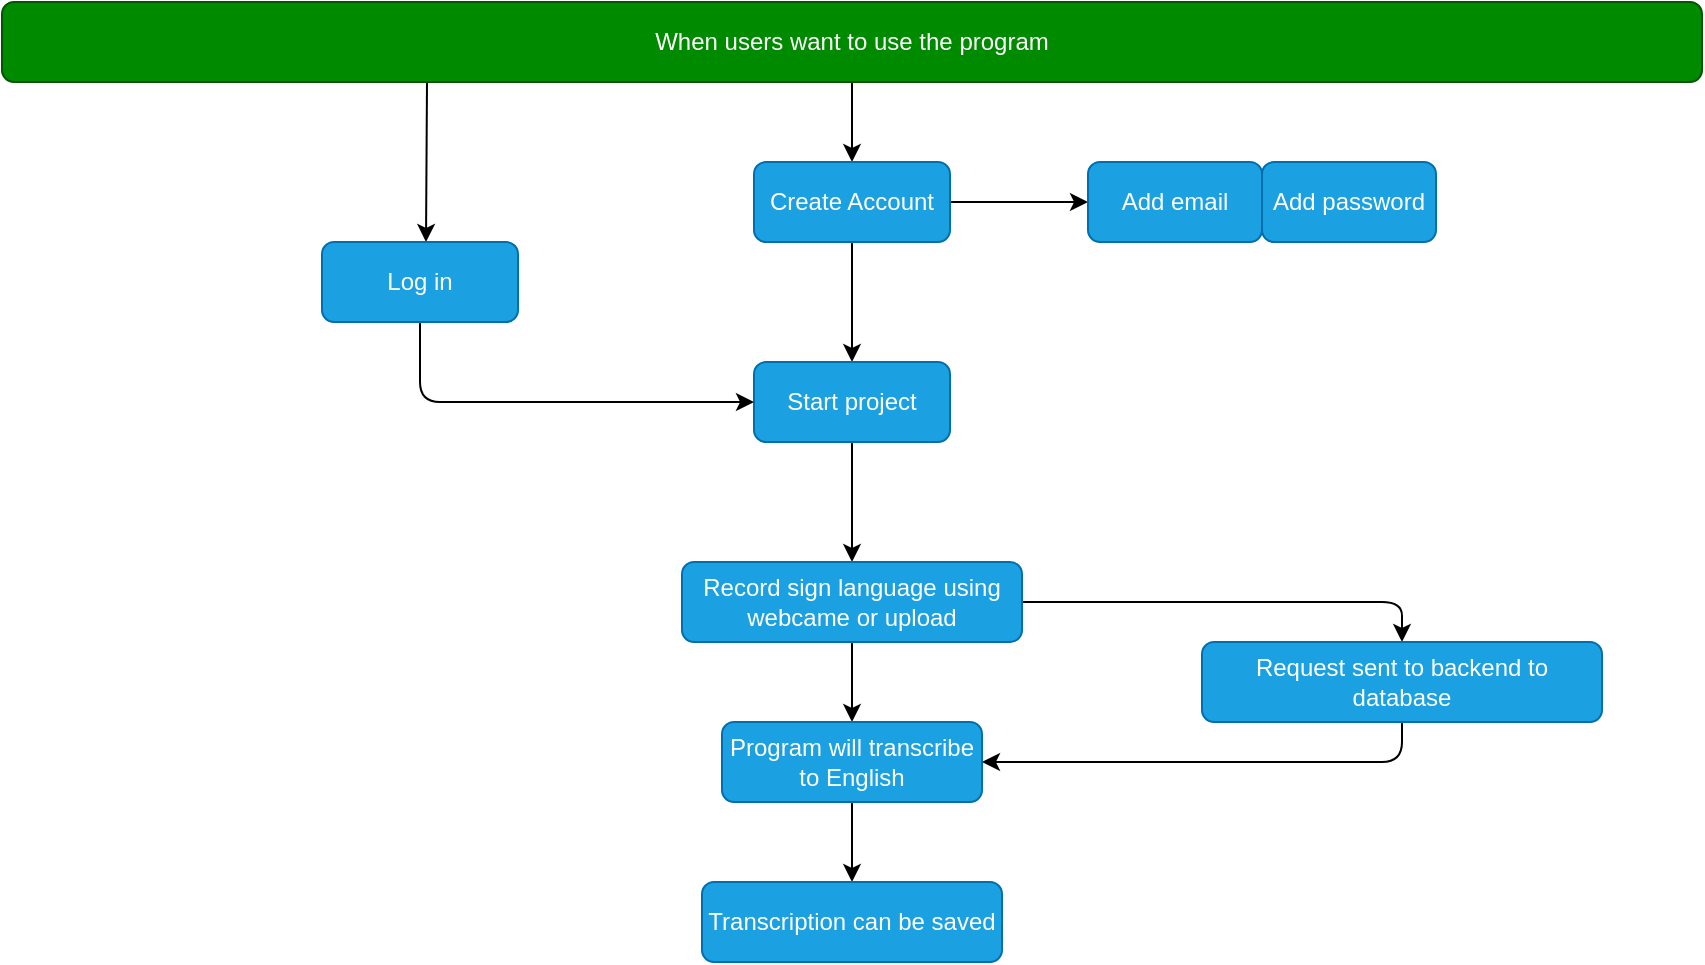 <mxfile>
    <diagram id="lgd_V7ZOP8TSFXVDYfEW" name="Page-1">
        <mxGraphModel dx="1135" dy="643" grid="1" gridSize="10" guides="1" tooltips="1" connect="1" arrows="1" fold="1" page="1" pageScale="1" pageWidth="850" pageHeight="1100" math="0" shadow="0">
            <root>
                <mxCell id="0"/>
                <mxCell id="1" parent="0"/>
                <mxCell id="6" style="edgeStyle=none;html=1;" edge="1" parent="1" source="2">
                    <mxGeometry relative="1" as="geometry">
                        <mxPoint x="425" y="120" as="targetPoint"/>
                    </mxGeometry>
                </mxCell>
                <mxCell id="32" style="edgeStyle=orthogonalEdgeStyle;rounded=1;html=1;exitX=0.25;exitY=1;exitDx=0;exitDy=0;strokeColor=default;" edge="1" parent="1" source="2">
                    <mxGeometry relative="1" as="geometry">
                        <mxPoint x="212" y="160" as="targetPoint"/>
                    </mxGeometry>
                </mxCell>
                <mxCell id="2" value="When users want to use the program" style="rounded=1;whiteSpace=wrap;html=1;fillColor=#008a00;fontColor=#ffffff;strokeColor=#005700;" vertex="1" parent="1">
                    <mxGeometry y="40" width="850" height="40" as="geometry"/>
                </mxCell>
                <mxCell id="10" value="" style="edgeStyle=none;html=1;" edge="1" parent="1" source="7" target="9">
                    <mxGeometry relative="1" as="geometry"/>
                </mxCell>
                <mxCell id="16" style="edgeStyle=orthogonalEdgeStyle;rounded=1;html=1;entryX=0.5;entryY=0;entryDx=0;entryDy=0;strokeColor=default;" edge="1" parent="1" source="7" target="15">
                    <mxGeometry relative="1" as="geometry"/>
                </mxCell>
                <mxCell id="7" value="Create Account" style="rounded=1;whiteSpace=wrap;html=1;fillColor=#1ba1e2;fontColor=#ffffff;strokeColor=#006EAF;" vertex="1" parent="1">
                    <mxGeometry x="376" y="120" width="98" height="40" as="geometry"/>
                </mxCell>
                <mxCell id="9" value="Add email" style="whiteSpace=wrap;html=1;fillColor=#1ba1e2;strokeColor=#006EAF;fontColor=#ffffff;rounded=1;" vertex="1" parent="1">
                    <mxGeometry x="543" y="120" width="87" height="40" as="geometry"/>
                </mxCell>
                <mxCell id="11" value="Add password" style="whiteSpace=wrap;html=1;fillColor=#1ba1e2;strokeColor=#006EAF;fontColor=#ffffff;rounded=1;" vertex="1" parent="1">
                    <mxGeometry x="630" y="120" width="87" height="40" as="geometry"/>
                </mxCell>
                <mxCell id="17" style="edgeStyle=orthogonalEdgeStyle;rounded=1;html=1;strokeColor=default;" edge="1" parent="1" source="15">
                    <mxGeometry relative="1" as="geometry">
                        <mxPoint x="425" y="320" as="targetPoint"/>
                    </mxGeometry>
                </mxCell>
                <mxCell id="15" value="Start project" style="rounded=1;whiteSpace=wrap;html=1;fillColor=#1ba1e2;fontColor=#ffffff;strokeColor=#006EAF;" vertex="1" parent="1">
                    <mxGeometry x="376" y="220" width="98" height="40" as="geometry"/>
                </mxCell>
                <mxCell id="22" style="edgeStyle=orthogonalEdgeStyle;rounded=1;html=1;strokeColor=default;" edge="1" parent="1" source="18">
                    <mxGeometry relative="1" as="geometry">
                        <mxPoint x="425" y="400" as="targetPoint"/>
                    </mxGeometry>
                </mxCell>
                <mxCell id="36" style="edgeStyle=orthogonalEdgeStyle;rounded=1;html=1;entryX=0.5;entryY=0;entryDx=0;entryDy=0;strokeColor=default;" edge="1" parent="1" source="18" target="35">
                    <mxGeometry relative="1" as="geometry"/>
                </mxCell>
                <mxCell id="18" value="Record sign language using webcame or upload" style="rounded=1;whiteSpace=wrap;html=1;fillColor=#1ba1e2;fontColor=#ffffff;strokeColor=#006EAF;" vertex="1" parent="1">
                    <mxGeometry x="340" y="320" width="170" height="40" as="geometry"/>
                </mxCell>
                <mxCell id="23" style="edgeStyle=orthogonalEdgeStyle;rounded=1;html=1;strokeColor=default;" edge="1" parent="1" source="20">
                    <mxGeometry relative="1" as="geometry">
                        <mxPoint x="425" y="480" as="targetPoint"/>
                    </mxGeometry>
                </mxCell>
                <mxCell id="20" value="Program will transcribe to English" style="rounded=1;whiteSpace=wrap;html=1;fillColor=#1ba1e2;fontColor=#ffffff;strokeColor=#006EAF;" vertex="1" parent="1">
                    <mxGeometry x="360" y="400" width="130" height="40" as="geometry"/>
                </mxCell>
                <mxCell id="33" style="edgeStyle=orthogonalEdgeStyle;rounded=1;html=1;exitX=0.5;exitY=1;exitDx=0;exitDy=0;strokeColor=default;entryX=0;entryY=0.5;entryDx=0;entryDy=0;" edge="1" parent="1" source="24" target="15">
                    <mxGeometry relative="1" as="geometry">
                        <mxPoint x="370" y="240" as="targetPoint"/>
                        <Array as="points">
                            <mxPoint x="209" y="240"/>
                        </Array>
                    </mxGeometry>
                </mxCell>
                <mxCell id="24" value="Log in" style="rounded=1;whiteSpace=wrap;html=1;fillColor=#1ba1e2;fontColor=#ffffff;strokeColor=#006EAF;" vertex="1" parent="1">
                    <mxGeometry x="160" y="160" width="98" height="40" as="geometry"/>
                </mxCell>
                <mxCell id="34" value="Transcription can be saved" style="rounded=1;whiteSpace=wrap;html=1;fillColor=#1ba1e2;fontColor=#ffffff;strokeColor=#006EAF;" vertex="1" parent="1">
                    <mxGeometry x="350" y="480" width="150" height="40" as="geometry"/>
                </mxCell>
                <mxCell id="37" style="edgeStyle=orthogonalEdgeStyle;rounded=1;html=1;exitX=0.5;exitY=1;exitDx=0;exitDy=0;entryX=1;entryY=0.5;entryDx=0;entryDy=0;strokeColor=default;" edge="1" parent="1" source="35" target="20">
                    <mxGeometry relative="1" as="geometry"/>
                </mxCell>
                <mxCell id="35" value="Request sent to backend to database" style="rounded=1;whiteSpace=wrap;html=1;fillColor=#1ba1e2;fontColor=#ffffff;strokeColor=#006EAF;" vertex="1" parent="1">
                    <mxGeometry x="600" y="360" width="200" height="40" as="geometry"/>
                </mxCell>
            </root>
        </mxGraphModel>
    </diagram>
</mxfile>